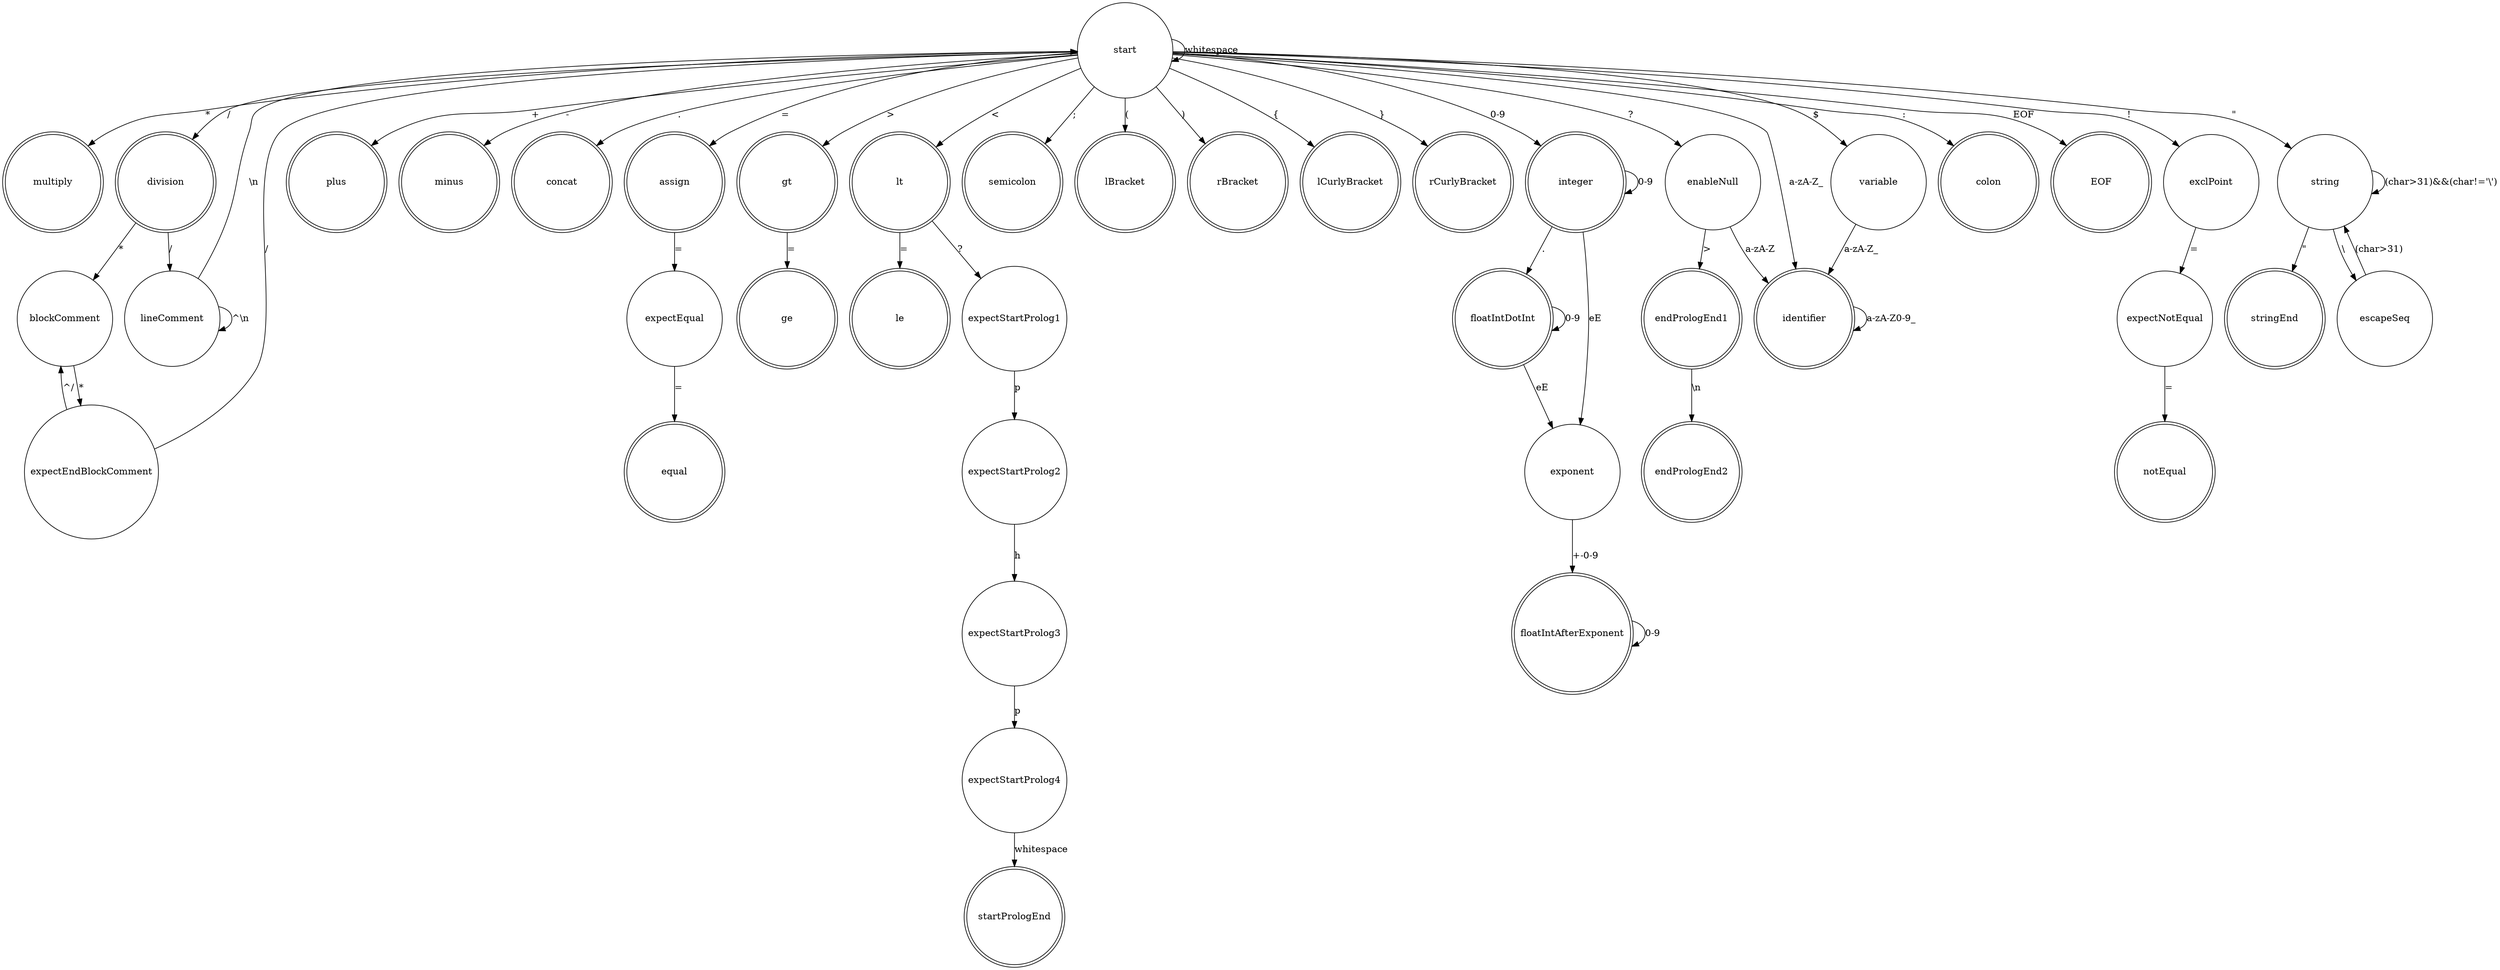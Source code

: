 digraph G {
    node [shape=circle, width=2]{
        node [shape=doublecircle]
        multiply
        division
        plus
        minus
        concat
        assign
        equal
        gt
        ge
        lt
        le
        semicolon
        lBracket
        rBracket
        lCurlyBracket 
        rCurlyBracket 
        notEqual
        integer
        floatIntDotInt // float
        floatIntAfterExponent // float
        stringEnd
        startPrologEnd
        endPrologEnd1
        endPrologEnd2
        identifier
        colon
        EOF
    }

    start -> multiply [label = "*"]
    
    start -> division [label = "/"]
    division -> lineComment [label="/"]
    lineComment -> lineComment [label="^\\n"]
    lineComment -> start [label="\\n"]
    division -> blockComment [label="*"]
    blockComment -> expectEndBlockComment[label="*"]
    expectEndBlockComment -> blockComment[label="^/"]
    expectEndBlockComment -> start[label="/"]

    start -> plus[label="+"]

    start -> minus[label="-"]

    start -> concat[label="."]

    start -> assign[label="="]
    assign -> expectEqual[label="="]
    expectEqual -> equal[label="="]

    start -> gt[label=">"]
    gt -> ge[label="="]
    
    start -> lt[label="<"]
    lt -> le[label="="]
    lt -> expectStartProlog1[label="?"]
    expectStartProlog1 -> expectStartProlog2[label="p"]
    expectStartProlog2 -> expectStartProlog3[label="h"]
    expectStartProlog3 -> expectStartProlog4[label="p"]
    expectStartProlog4 -> startPrologEnd[label="whitespace"]
    
    start -> enableNull[label="?"]
    enableNull -> identifier[label="a-zA-Z"]
    enableNull -> endPrologEnd1[label=">"]
    endPrologEnd1 -> endPrologEnd2[label="\\n"]

    start -> exclPoint[label="!"]
    exclPoint -> expectNotEqual[label="="]
    expectNotEqual -> notEqual[label="="]

    start -> semicolon[label=";"]

    start -> lBracket[label="("]

    start -> rBracket[label=")"]

    start -> lCurlyBracket[label="{"]

    start -> rCurlyBracket[label="}"]

    start -> integer[label="0-9"]
    integer -> integer[label="0-9"]
    integer -> floatIntDotInt[label="."]
    floatIntDotInt -> floatIntDotInt[label="0-9"]
    integer -> exponent[label="eE"]
    exponent -> floatIntAfterExponent[label="+-0-9"]
    floatIntAfterExponent -> floatIntAfterExponent[label="0-9"]
    floatIntDotInt -> exponent[label="eE"]

    start -> string[label="\""]
    string -> string[label="(char>31)&&(char!='\\')"]
    string -> escapeSeq[label="\\"]
    escapeSeq -> string[label="(char>31)"]
    string -> stringEnd[label="\""]

    start -> start[label="whitespace"]
    
    start -> identifier[label="a-zA-Z_"]
    identifier -> identifier[label="a-zA-Z0-9_"]

    start -> colon[label=":"]

    start -> variable[label="$"]
    variable -> identifier[label="a-zA-Z_"]

    start -> EOF[label="EOF"]
    
}